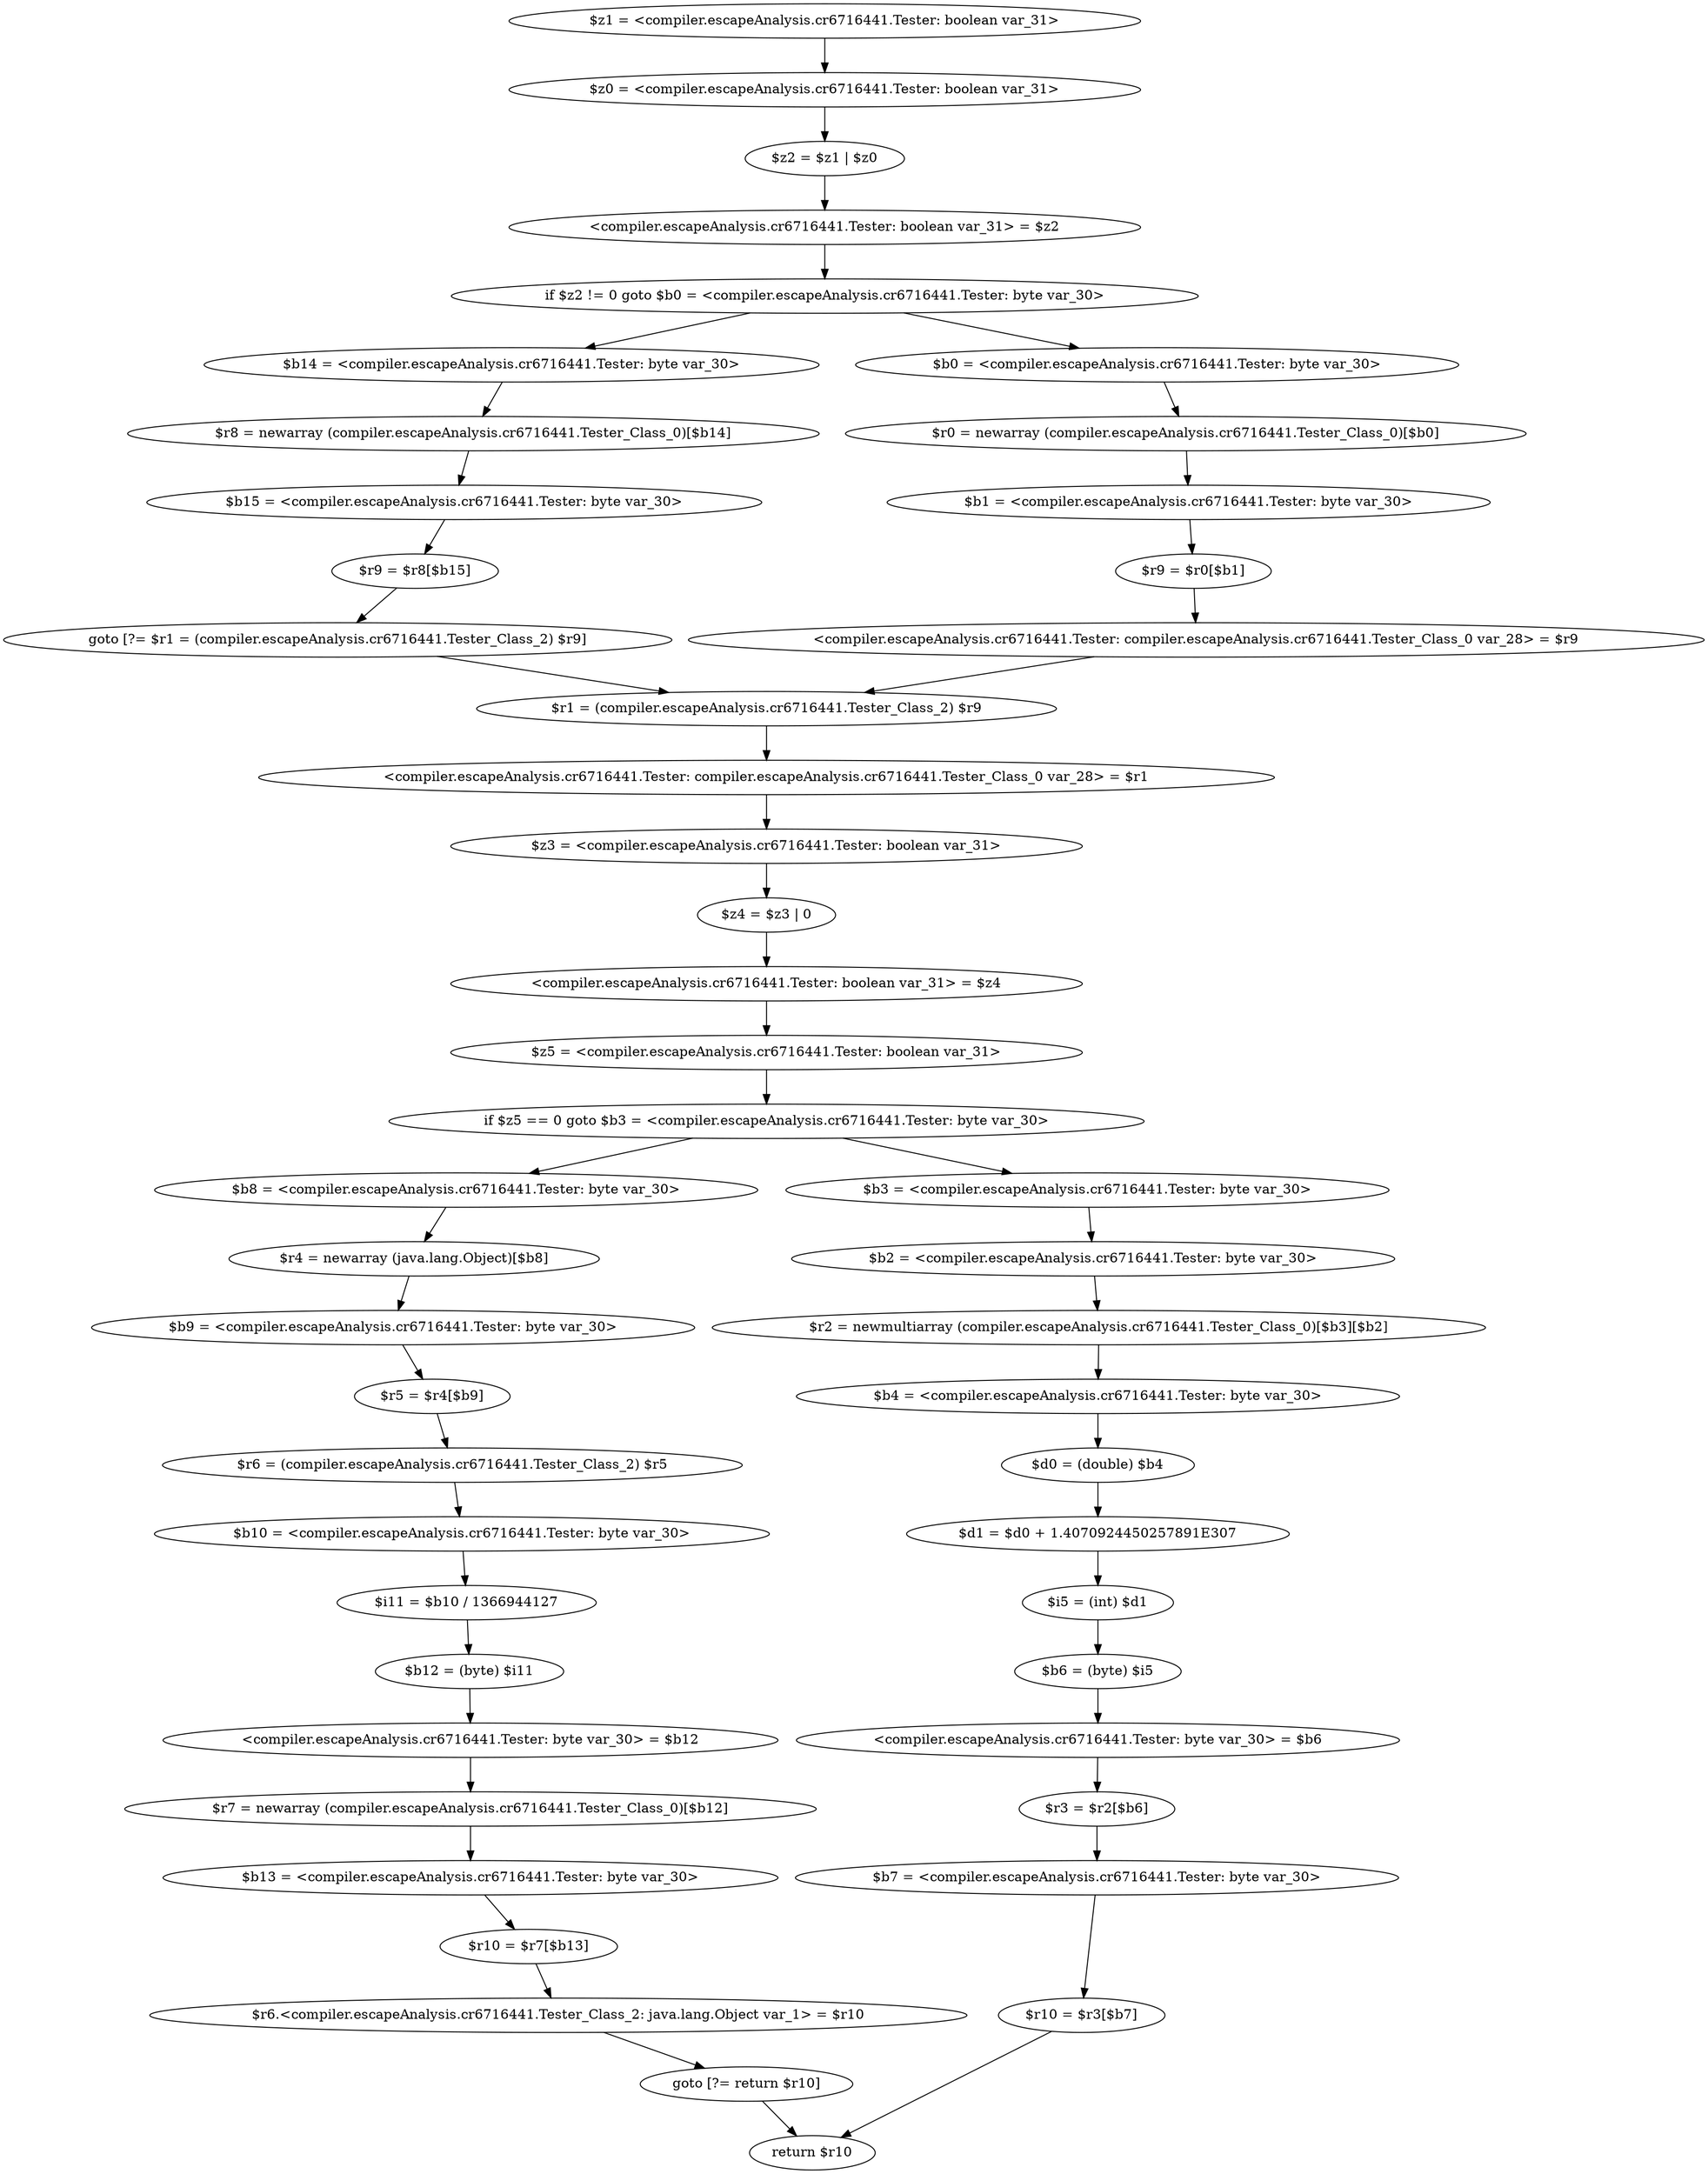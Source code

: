 digraph "unitGraph" {
    "$z1 = <compiler.escapeAnalysis.cr6716441.Tester: boolean var_31>"
    "$z0 = <compiler.escapeAnalysis.cr6716441.Tester: boolean var_31>"
    "$z2 = $z1 | $z0"
    "<compiler.escapeAnalysis.cr6716441.Tester: boolean var_31> = $z2"
    "if $z2 != 0 goto $b0 = <compiler.escapeAnalysis.cr6716441.Tester: byte var_30>"
    "$b14 = <compiler.escapeAnalysis.cr6716441.Tester: byte var_30>"
    "$r8 = newarray (compiler.escapeAnalysis.cr6716441.Tester_Class_0)[$b14]"
    "$b15 = <compiler.escapeAnalysis.cr6716441.Tester: byte var_30>"
    "$r9 = $r8[$b15]"
    "goto [?= $r1 = (compiler.escapeAnalysis.cr6716441.Tester_Class_2) $r9]"
    "$b0 = <compiler.escapeAnalysis.cr6716441.Tester: byte var_30>"
    "$r0 = newarray (compiler.escapeAnalysis.cr6716441.Tester_Class_0)[$b0]"
    "$b1 = <compiler.escapeAnalysis.cr6716441.Tester: byte var_30>"
    "$r9 = $r0[$b1]"
    "<compiler.escapeAnalysis.cr6716441.Tester: compiler.escapeAnalysis.cr6716441.Tester_Class_0 var_28> = $r9"
    "$r1 = (compiler.escapeAnalysis.cr6716441.Tester_Class_2) $r9"
    "<compiler.escapeAnalysis.cr6716441.Tester: compiler.escapeAnalysis.cr6716441.Tester_Class_0 var_28> = $r1"
    "$z3 = <compiler.escapeAnalysis.cr6716441.Tester: boolean var_31>"
    "$z4 = $z3 | 0"
    "<compiler.escapeAnalysis.cr6716441.Tester: boolean var_31> = $z4"
    "$z5 = <compiler.escapeAnalysis.cr6716441.Tester: boolean var_31>"
    "if $z5 == 0 goto $b3 = <compiler.escapeAnalysis.cr6716441.Tester: byte var_30>"
    "$b8 = <compiler.escapeAnalysis.cr6716441.Tester: byte var_30>"
    "$r4 = newarray (java.lang.Object)[$b8]"
    "$b9 = <compiler.escapeAnalysis.cr6716441.Tester: byte var_30>"
    "$r5 = $r4[$b9]"
    "$r6 = (compiler.escapeAnalysis.cr6716441.Tester_Class_2) $r5"
    "$b10 = <compiler.escapeAnalysis.cr6716441.Tester: byte var_30>"
    "$i11 = $b10 / 1366944127"
    "$b12 = (byte) $i11"
    "<compiler.escapeAnalysis.cr6716441.Tester: byte var_30> = $b12"
    "$r7 = newarray (compiler.escapeAnalysis.cr6716441.Tester_Class_0)[$b12]"
    "$b13 = <compiler.escapeAnalysis.cr6716441.Tester: byte var_30>"
    "$r10 = $r7[$b13]"
    "$r6.<compiler.escapeAnalysis.cr6716441.Tester_Class_2: java.lang.Object var_1> = $r10"
    "goto [?= return $r10]"
    "$b3 = <compiler.escapeAnalysis.cr6716441.Tester: byte var_30>"
    "$b2 = <compiler.escapeAnalysis.cr6716441.Tester: byte var_30>"
    "$r2 = newmultiarray (compiler.escapeAnalysis.cr6716441.Tester_Class_0)[$b3][$b2]"
    "$b4 = <compiler.escapeAnalysis.cr6716441.Tester: byte var_30>"
    "$d0 = (double) $b4"
    "$d1 = $d0 + 1.4070924450257891E307"
    "$i5 = (int) $d1"
    "$b6 = (byte) $i5"
    "<compiler.escapeAnalysis.cr6716441.Tester: byte var_30> = $b6"
    "$r3 = $r2[$b6]"
    "$b7 = <compiler.escapeAnalysis.cr6716441.Tester: byte var_30>"
    "$r10 = $r3[$b7]"
    "return $r10"
    "$z1 = <compiler.escapeAnalysis.cr6716441.Tester: boolean var_31>"->"$z0 = <compiler.escapeAnalysis.cr6716441.Tester: boolean var_31>";
    "$z0 = <compiler.escapeAnalysis.cr6716441.Tester: boolean var_31>"->"$z2 = $z1 | $z0";
    "$z2 = $z1 | $z0"->"<compiler.escapeAnalysis.cr6716441.Tester: boolean var_31> = $z2";
    "<compiler.escapeAnalysis.cr6716441.Tester: boolean var_31> = $z2"->"if $z2 != 0 goto $b0 = <compiler.escapeAnalysis.cr6716441.Tester: byte var_30>";
    "if $z2 != 0 goto $b0 = <compiler.escapeAnalysis.cr6716441.Tester: byte var_30>"->"$b14 = <compiler.escapeAnalysis.cr6716441.Tester: byte var_30>";
    "if $z2 != 0 goto $b0 = <compiler.escapeAnalysis.cr6716441.Tester: byte var_30>"->"$b0 = <compiler.escapeAnalysis.cr6716441.Tester: byte var_30>";
    "$b14 = <compiler.escapeAnalysis.cr6716441.Tester: byte var_30>"->"$r8 = newarray (compiler.escapeAnalysis.cr6716441.Tester_Class_0)[$b14]";
    "$r8 = newarray (compiler.escapeAnalysis.cr6716441.Tester_Class_0)[$b14]"->"$b15 = <compiler.escapeAnalysis.cr6716441.Tester: byte var_30>";
    "$b15 = <compiler.escapeAnalysis.cr6716441.Tester: byte var_30>"->"$r9 = $r8[$b15]";
    "$r9 = $r8[$b15]"->"goto [?= $r1 = (compiler.escapeAnalysis.cr6716441.Tester_Class_2) $r9]";
    "goto [?= $r1 = (compiler.escapeAnalysis.cr6716441.Tester_Class_2) $r9]"->"$r1 = (compiler.escapeAnalysis.cr6716441.Tester_Class_2) $r9";
    "$b0 = <compiler.escapeAnalysis.cr6716441.Tester: byte var_30>"->"$r0 = newarray (compiler.escapeAnalysis.cr6716441.Tester_Class_0)[$b0]";
    "$r0 = newarray (compiler.escapeAnalysis.cr6716441.Tester_Class_0)[$b0]"->"$b1 = <compiler.escapeAnalysis.cr6716441.Tester: byte var_30>";
    "$b1 = <compiler.escapeAnalysis.cr6716441.Tester: byte var_30>"->"$r9 = $r0[$b1]";
    "$r9 = $r0[$b1]"->"<compiler.escapeAnalysis.cr6716441.Tester: compiler.escapeAnalysis.cr6716441.Tester_Class_0 var_28> = $r9";
    "<compiler.escapeAnalysis.cr6716441.Tester: compiler.escapeAnalysis.cr6716441.Tester_Class_0 var_28> = $r9"->"$r1 = (compiler.escapeAnalysis.cr6716441.Tester_Class_2) $r9";
    "$r1 = (compiler.escapeAnalysis.cr6716441.Tester_Class_2) $r9"->"<compiler.escapeAnalysis.cr6716441.Tester: compiler.escapeAnalysis.cr6716441.Tester_Class_0 var_28> = $r1";
    "<compiler.escapeAnalysis.cr6716441.Tester: compiler.escapeAnalysis.cr6716441.Tester_Class_0 var_28> = $r1"->"$z3 = <compiler.escapeAnalysis.cr6716441.Tester: boolean var_31>";
    "$z3 = <compiler.escapeAnalysis.cr6716441.Tester: boolean var_31>"->"$z4 = $z3 | 0";
    "$z4 = $z3 | 0"->"<compiler.escapeAnalysis.cr6716441.Tester: boolean var_31> = $z4";
    "<compiler.escapeAnalysis.cr6716441.Tester: boolean var_31> = $z4"->"$z5 = <compiler.escapeAnalysis.cr6716441.Tester: boolean var_31>";
    "$z5 = <compiler.escapeAnalysis.cr6716441.Tester: boolean var_31>"->"if $z5 == 0 goto $b3 = <compiler.escapeAnalysis.cr6716441.Tester: byte var_30>";
    "if $z5 == 0 goto $b3 = <compiler.escapeAnalysis.cr6716441.Tester: byte var_30>"->"$b8 = <compiler.escapeAnalysis.cr6716441.Tester: byte var_30>";
    "if $z5 == 0 goto $b3 = <compiler.escapeAnalysis.cr6716441.Tester: byte var_30>"->"$b3 = <compiler.escapeAnalysis.cr6716441.Tester: byte var_30>";
    "$b8 = <compiler.escapeAnalysis.cr6716441.Tester: byte var_30>"->"$r4 = newarray (java.lang.Object)[$b8]";
    "$r4 = newarray (java.lang.Object)[$b8]"->"$b9 = <compiler.escapeAnalysis.cr6716441.Tester: byte var_30>";
    "$b9 = <compiler.escapeAnalysis.cr6716441.Tester: byte var_30>"->"$r5 = $r4[$b9]";
    "$r5 = $r4[$b9]"->"$r6 = (compiler.escapeAnalysis.cr6716441.Tester_Class_2) $r5";
    "$r6 = (compiler.escapeAnalysis.cr6716441.Tester_Class_2) $r5"->"$b10 = <compiler.escapeAnalysis.cr6716441.Tester: byte var_30>";
    "$b10 = <compiler.escapeAnalysis.cr6716441.Tester: byte var_30>"->"$i11 = $b10 / 1366944127";
    "$i11 = $b10 / 1366944127"->"$b12 = (byte) $i11";
    "$b12 = (byte) $i11"->"<compiler.escapeAnalysis.cr6716441.Tester: byte var_30> = $b12";
    "<compiler.escapeAnalysis.cr6716441.Tester: byte var_30> = $b12"->"$r7 = newarray (compiler.escapeAnalysis.cr6716441.Tester_Class_0)[$b12]";
    "$r7 = newarray (compiler.escapeAnalysis.cr6716441.Tester_Class_0)[$b12]"->"$b13 = <compiler.escapeAnalysis.cr6716441.Tester: byte var_30>";
    "$b13 = <compiler.escapeAnalysis.cr6716441.Tester: byte var_30>"->"$r10 = $r7[$b13]";
    "$r10 = $r7[$b13]"->"$r6.<compiler.escapeAnalysis.cr6716441.Tester_Class_2: java.lang.Object var_1> = $r10";
    "$r6.<compiler.escapeAnalysis.cr6716441.Tester_Class_2: java.lang.Object var_1> = $r10"->"goto [?= return $r10]";
    "goto [?= return $r10]"->"return $r10";
    "$b3 = <compiler.escapeAnalysis.cr6716441.Tester: byte var_30>"->"$b2 = <compiler.escapeAnalysis.cr6716441.Tester: byte var_30>";
    "$b2 = <compiler.escapeAnalysis.cr6716441.Tester: byte var_30>"->"$r2 = newmultiarray (compiler.escapeAnalysis.cr6716441.Tester_Class_0)[$b3][$b2]";
    "$r2 = newmultiarray (compiler.escapeAnalysis.cr6716441.Tester_Class_0)[$b3][$b2]"->"$b4 = <compiler.escapeAnalysis.cr6716441.Tester: byte var_30>";
    "$b4 = <compiler.escapeAnalysis.cr6716441.Tester: byte var_30>"->"$d0 = (double) $b4";
    "$d0 = (double) $b4"->"$d1 = $d0 + 1.4070924450257891E307";
    "$d1 = $d0 + 1.4070924450257891E307"->"$i5 = (int) $d1";
    "$i5 = (int) $d1"->"$b6 = (byte) $i5";
    "$b6 = (byte) $i5"->"<compiler.escapeAnalysis.cr6716441.Tester: byte var_30> = $b6";
    "<compiler.escapeAnalysis.cr6716441.Tester: byte var_30> = $b6"->"$r3 = $r2[$b6]";
    "$r3 = $r2[$b6]"->"$b7 = <compiler.escapeAnalysis.cr6716441.Tester: byte var_30>";
    "$b7 = <compiler.escapeAnalysis.cr6716441.Tester: byte var_30>"->"$r10 = $r3[$b7]";
    "$r10 = $r3[$b7]"->"return $r10";
}
